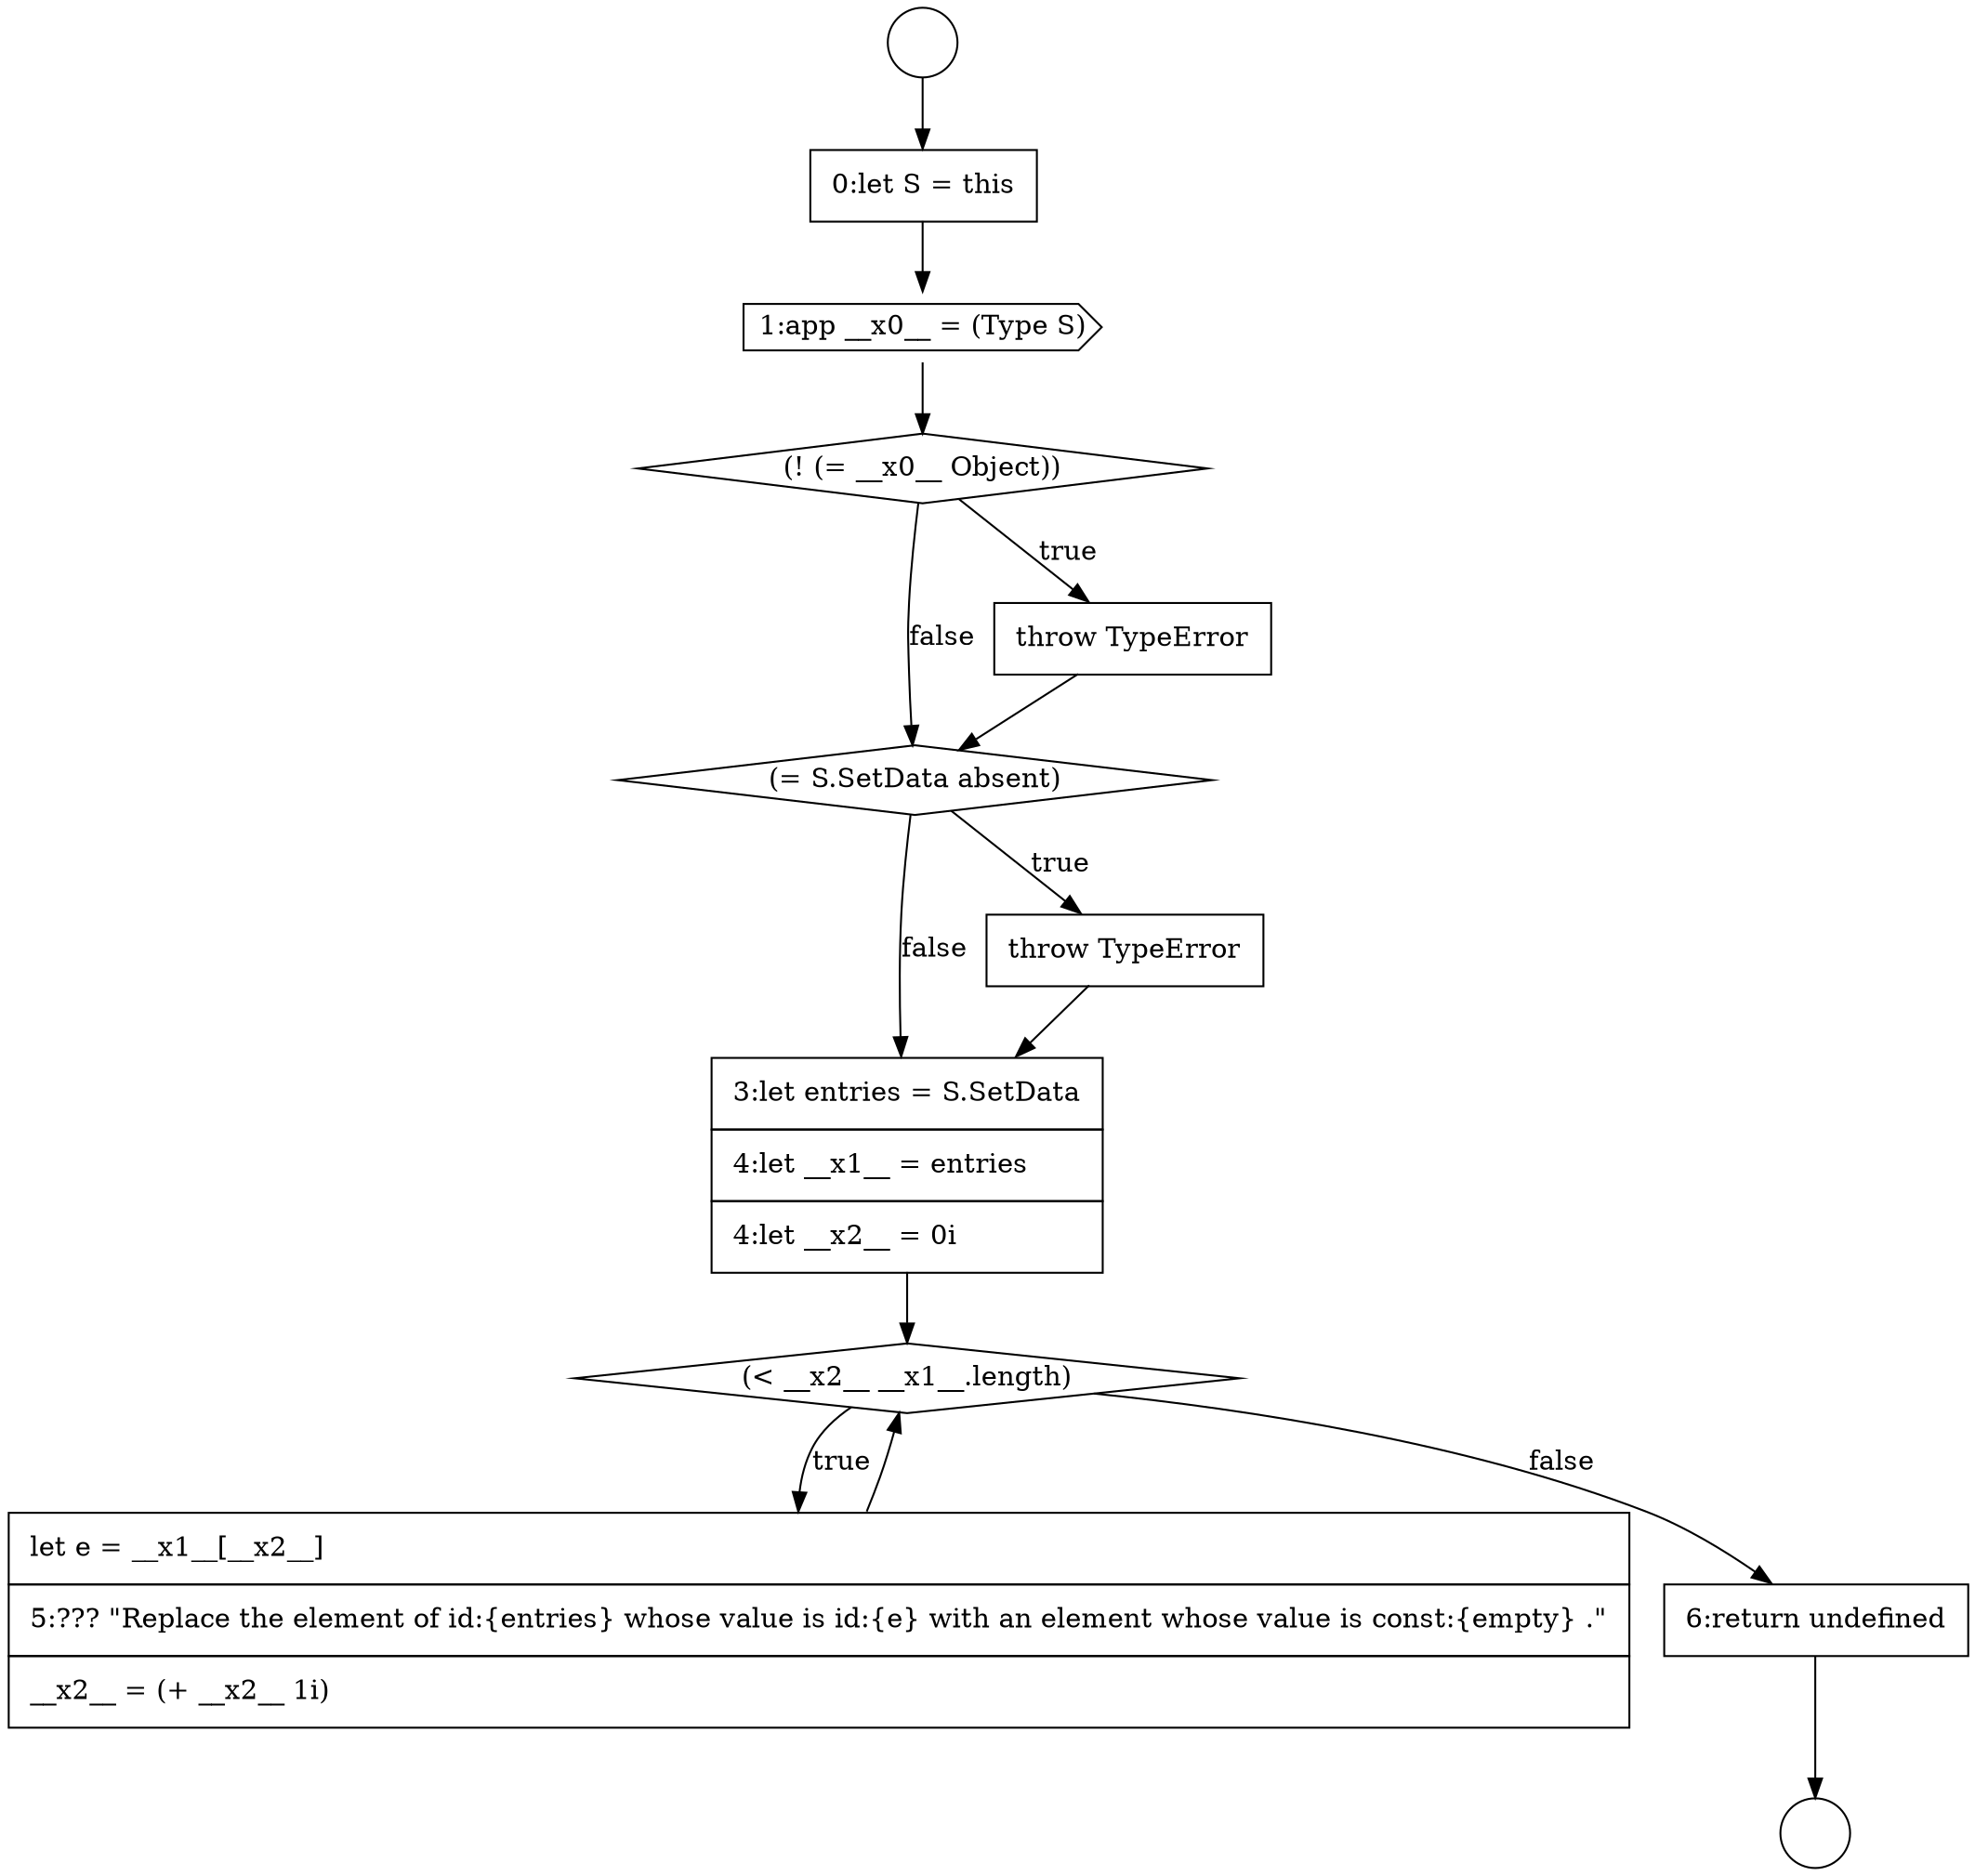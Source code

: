 digraph {
  node16287 [shape=none, margin=0, label=<<font color="black">
    <table border="0" cellborder="1" cellspacing="0" cellpadding="10">
      <tr><td align="left">0:let S = this</td></tr>
    </table>
  </font>> color="black" fillcolor="white" style=filled]
  node16293 [shape=none, margin=0, label=<<font color="black">
    <table border="0" cellborder="1" cellspacing="0" cellpadding="10">
      <tr><td align="left">3:let entries = S.SetData</td></tr>
      <tr><td align="left">4:let __x1__ = entries</td></tr>
      <tr><td align="left">4:let __x2__ = 0i</td></tr>
    </table>
  </font>> color="black" fillcolor="white" style=filled]
  node16292 [shape=none, margin=0, label=<<font color="black">
    <table border="0" cellborder="1" cellspacing="0" cellpadding="10">
      <tr><td align="left">throw TypeError</td></tr>
    </table>
  </font>> color="black" fillcolor="white" style=filled]
  node16296 [shape=none, margin=0, label=<<font color="black">
    <table border="0" cellborder="1" cellspacing="0" cellpadding="10">
      <tr><td align="left">6:return undefined</td></tr>
    </table>
  </font>> color="black" fillcolor="white" style=filled]
  node16291 [shape=diamond, label=<<font color="black">(= S.SetData absent)</font>> color="black" fillcolor="white" style=filled]
  node16295 [shape=none, margin=0, label=<<font color="black">
    <table border="0" cellborder="1" cellspacing="0" cellpadding="10">
      <tr><td align="left">let e = __x1__[__x2__]</td></tr>
      <tr><td align="left">5:??? &quot;Replace the element of id:{entries} whose value is id:{e} with an element whose value is const:{empty} .&quot;</td></tr>
      <tr><td align="left">__x2__ = (+ __x2__ 1i)</td></tr>
    </table>
  </font>> color="black" fillcolor="white" style=filled]
  node16288 [shape=cds, label=<<font color="black">1:app __x0__ = (Type S)</font>> color="black" fillcolor="white" style=filled]
  node16285 [shape=circle label=" " color="black" fillcolor="white" style=filled]
  node16290 [shape=none, margin=0, label=<<font color="black">
    <table border="0" cellborder="1" cellspacing="0" cellpadding="10">
      <tr><td align="left">throw TypeError</td></tr>
    </table>
  </font>> color="black" fillcolor="white" style=filled]
  node16294 [shape=diamond, label=<<font color="black">(&lt; __x2__ __x1__.length)</font>> color="black" fillcolor="white" style=filled]
  node16289 [shape=diamond, label=<<font color="black">(! (= __x0__ Object))</font>> color="black" fillcolor="white" style=filled]
  node16286 [shape=circle label=" " color="black" fillcolor="white" style=filled]
  node16296 -> node16286 [ color="black"]
  node16295 -> node16294 [ color="black"]
  node16293 -> node16294 [ color="black"]
  node16292 -> node16293 [ color="black"]
  node16294 -> node16295 [label=<<font color="black">true</font>> color="black"]
  node16294 -> node16296 [label=<<font color="black">false</font>> color="black"]
  node16290 -> node16291 [ color="black"]
  node16285 -> node16287 [ color="black"]
  node16288 -> node16289 [ color="black"]
  node16291 -> node16292 [label=<<font color="black">true</font>> color="black"]
  node16291 -> node16293 [label=<<font color="black">false</font>> color="black"]
  node16289 -> node16290 [label=<<font color="black">true</font>> color="black"]
  node16289 -> node16291 [label=<<font color="black">false</font>> color="black"]
  node16287 -> node16288 [ color="black"]
}
